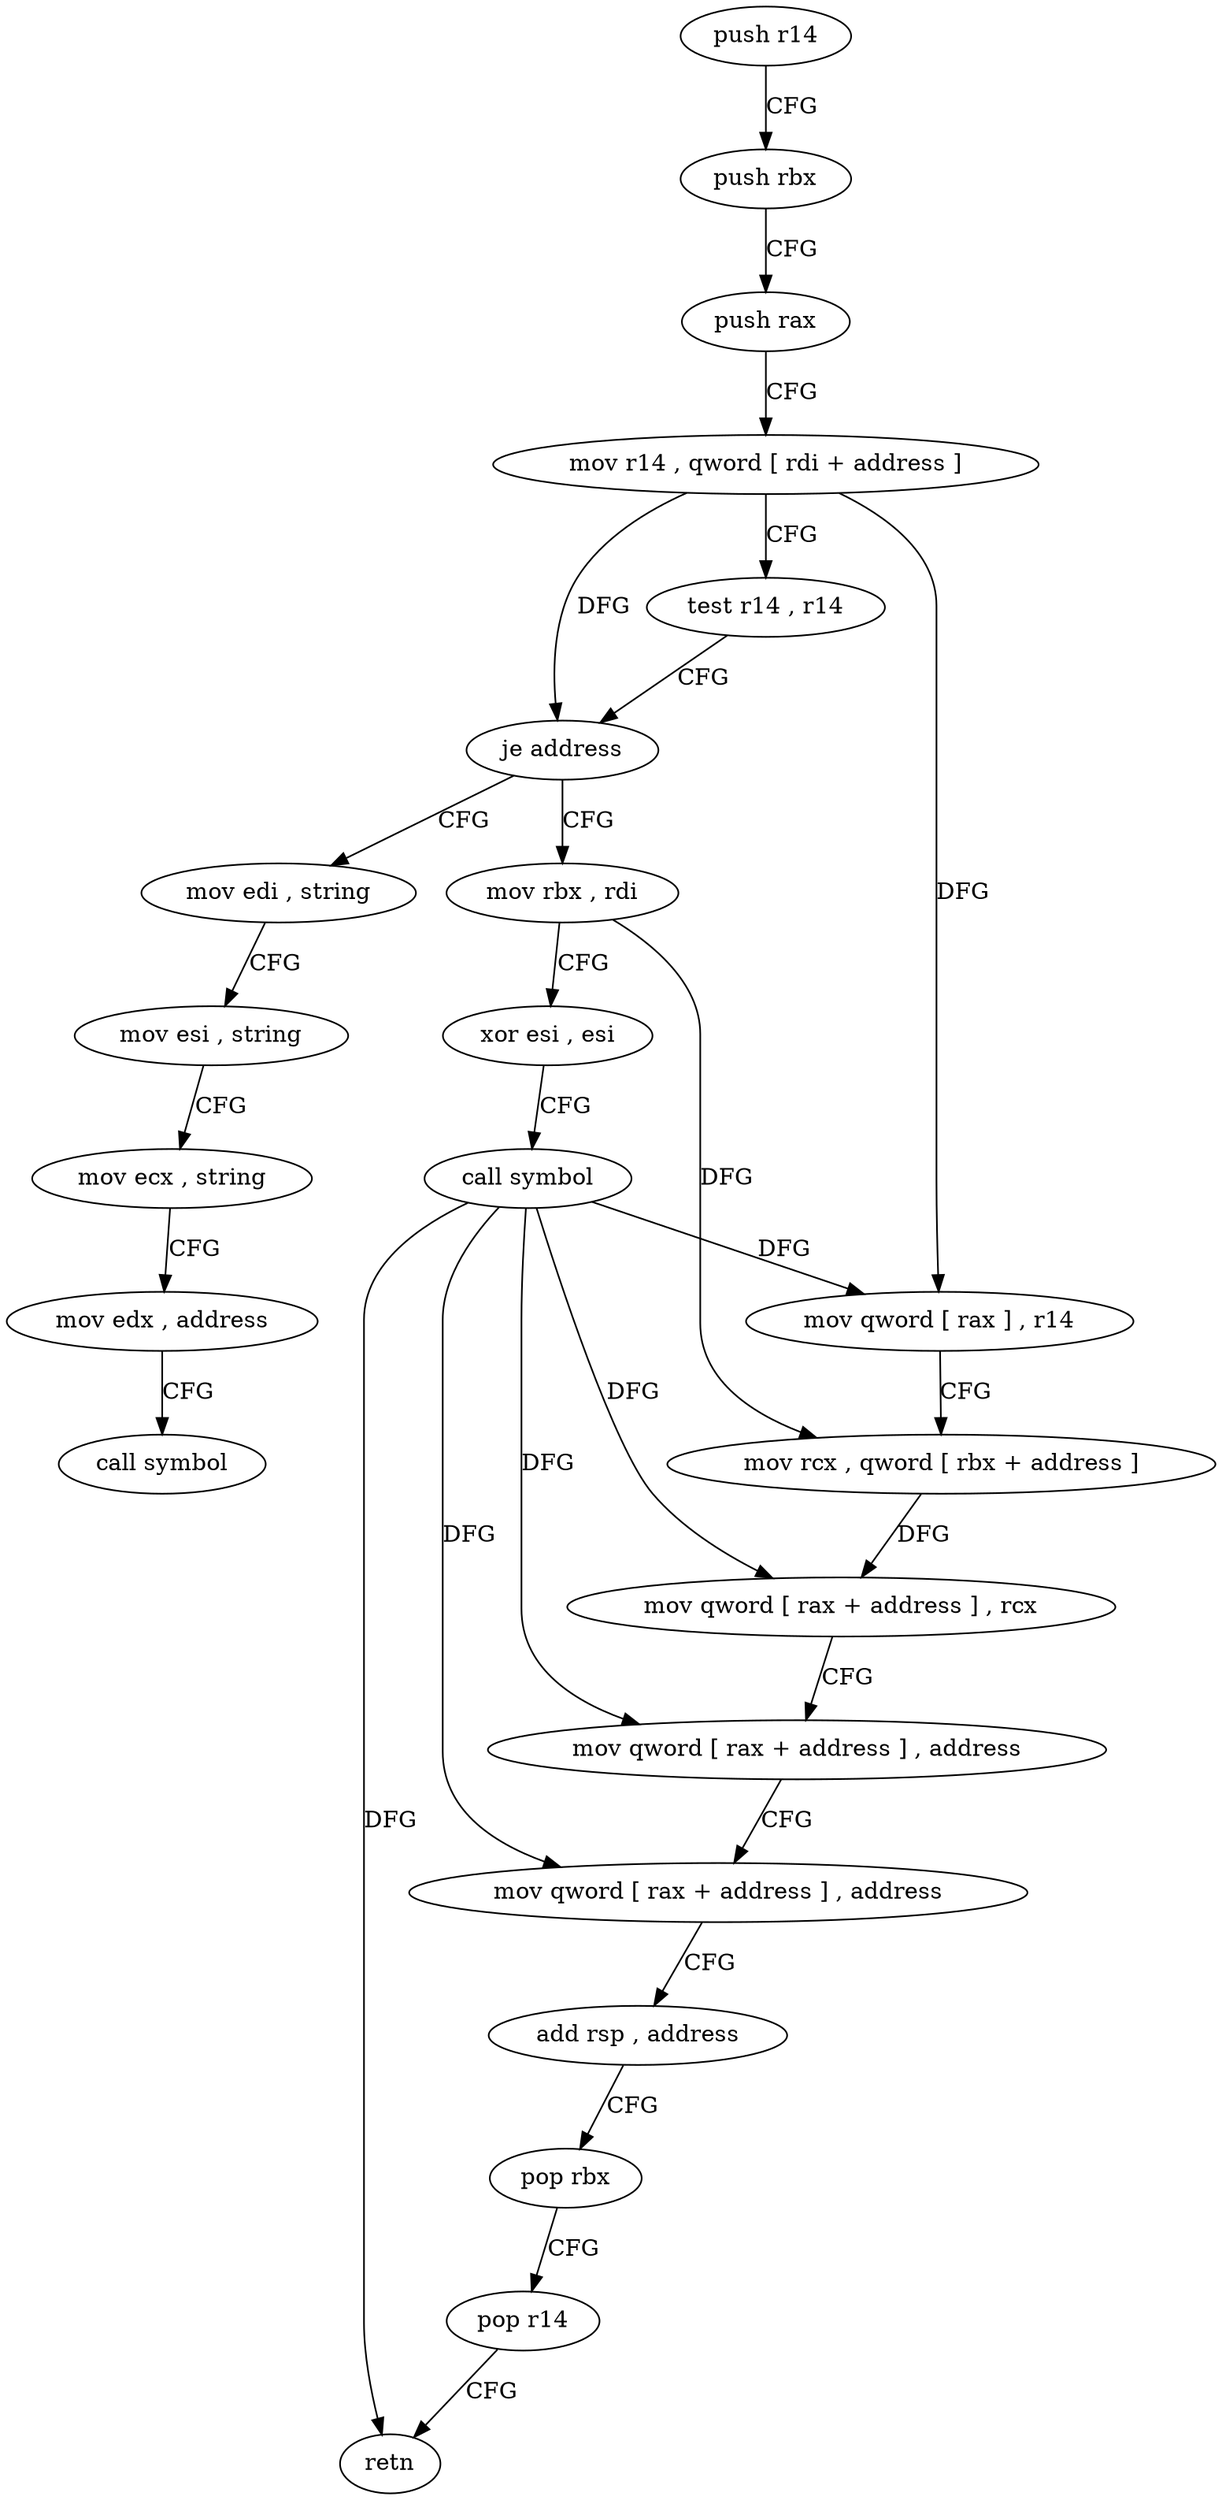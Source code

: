 digraph "func" {
"4227424" [label = "push r14" ]
"4227426" [label = "push rbx" ]
"4227427" [label = "push rax" ]
"4227428" [label = "mov r14 , qword [ rdi + address ]" ]
"4227432" [label = "test r14 , r14" ]
"4227435" [label = "je address" ]
"4227482" [label = "mov edi , string" ]
"4227437" [label = "mov rbx , rdi" ]
"4227487" [label = "mov esi , string" ]
"4227492" [label = "mov ecx , string" ]
"4227497" [label = "mov edx , address" ]
"4227502" [label = "call symbol" ]
"4227440" [label = "xor esi , esi" ]
"4227442" [label = "call symbol" ]
"4227447" [label = "mov qword [ rax ] , r14" ]
"4227450" [label = "mov rcx , qword [ rbx + address ]" ]
"4227454" [label = "mov qword [ rax + address ] , rcx" ]
"4227458" [label = "mov qword [ rax + address ] , address" ]
"4227466" [label = "mov qword [ rax + address ] , address" ]
"4227474" [label = "add rsp , address" ]
"4227478" [label = "pop rbx" ]
"4227479" [label = "pop r14" ]
"4227481" [label = "retn" ]
"4227424" -> "4227426" [ label = "CFG" ]
"4227426" -> "4227427" [ label = "CFG" ]
"4227427" -> "4227428" [ label = "CFG" ]
"4227428" -> "4227432" [ label = "CFG" ]
"4227428" -> "4227435" [ label = "DFG" ]
"4227428" -> "4227447" [ label = "DFG" ]
"4227432" -> "4227435" [ label = "CFG" ]
"4227435" -> "4227482" [ label = "CFG" ]
"4227435" -> "4227437" [ label = "CFG" ]
"4227482" -> "4227487" [ label = "CFG" ]
"4227437" -> "4227440" [ label = "CFG" ]
"4227437" -> "4227450" [ label = "DFG" ]
"4227487" -> "4227492" [ label = "CFG" ]
"4227492" -> "4227497" [ label = "CFG" ]
"4227497" -> "4227502" [ label = "CFG" ]
"4227440" -> "4227442" [ label = "CFG" ]
"4227442" -> "4227447" [ label = "DFG" ]
"4227442" -> "4227454" [ label = "DFG" ]
"4227442" -> "4227458" [ label = "DFG" ]
"4227442" -> "4227466" [ label = "DFG" ]
"4227442" -> "4227481" [ label = "DFG" ]
"4227447" -> "4227450" [ label = "CFG" ]
"4227450" -> "4227454" [ label = "DFG" ]
"4227454" -> "4227458" [ label = "CFG" ]
"4227458" -> "4227466" [ label = "CFG" ]
"4227466" -> "4227474" [ label = "CFG" ]
"4227474" -> "4227478" [ label = "CFG" ]
"4227478" -> "4227479" [ label = "CFG" ]
"4227479" -> "4227481" [ label = "CFG" ]
}
